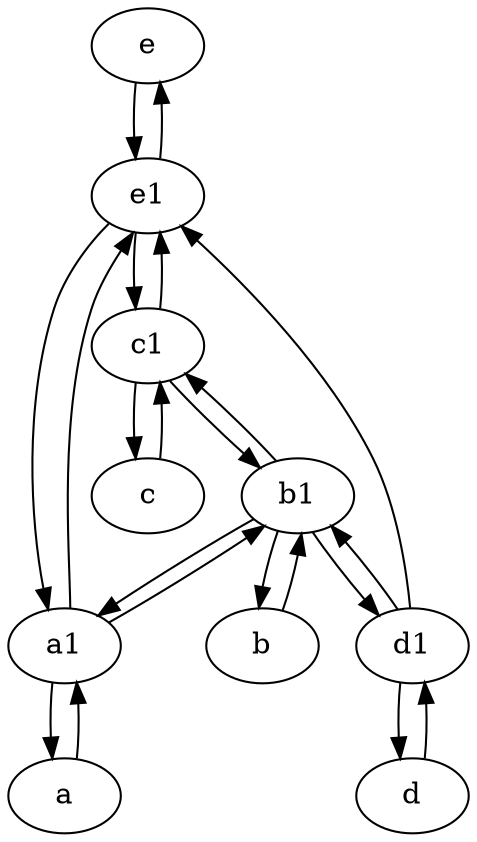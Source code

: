 digraph  {
	e [pos="30,50!"];
	e1 [pos="25,45!"];
	d [pos="20,30!"];
	c [pos="20,10!"];
	b [pos="50,20!"];
	a1 [pos="40,15!"];
	a [pos="40,10!"];
	b1 [pos="45,20!"];
	c1 [pos="30,15!"];
	d1 [pos="25,30!"];
	a -> a1;
	b -> b1;
	a1 -> e1;
	c -> c1;
	a1 -> a;
	d1 -> e1;
	b1 -> b;
	e1 -> e;
	c1 -> c;
	c1 -> e1;
	a1 -> b1;
	b1 -> a1;
	c1 -> b1;
	d1 -> d;
	e1 -> c1;
	d -> d1;
	d1 -> b1;
	e -> e1;
	b1 -> d1;
	e1 -> a1;
	b1 -> c1;

	}